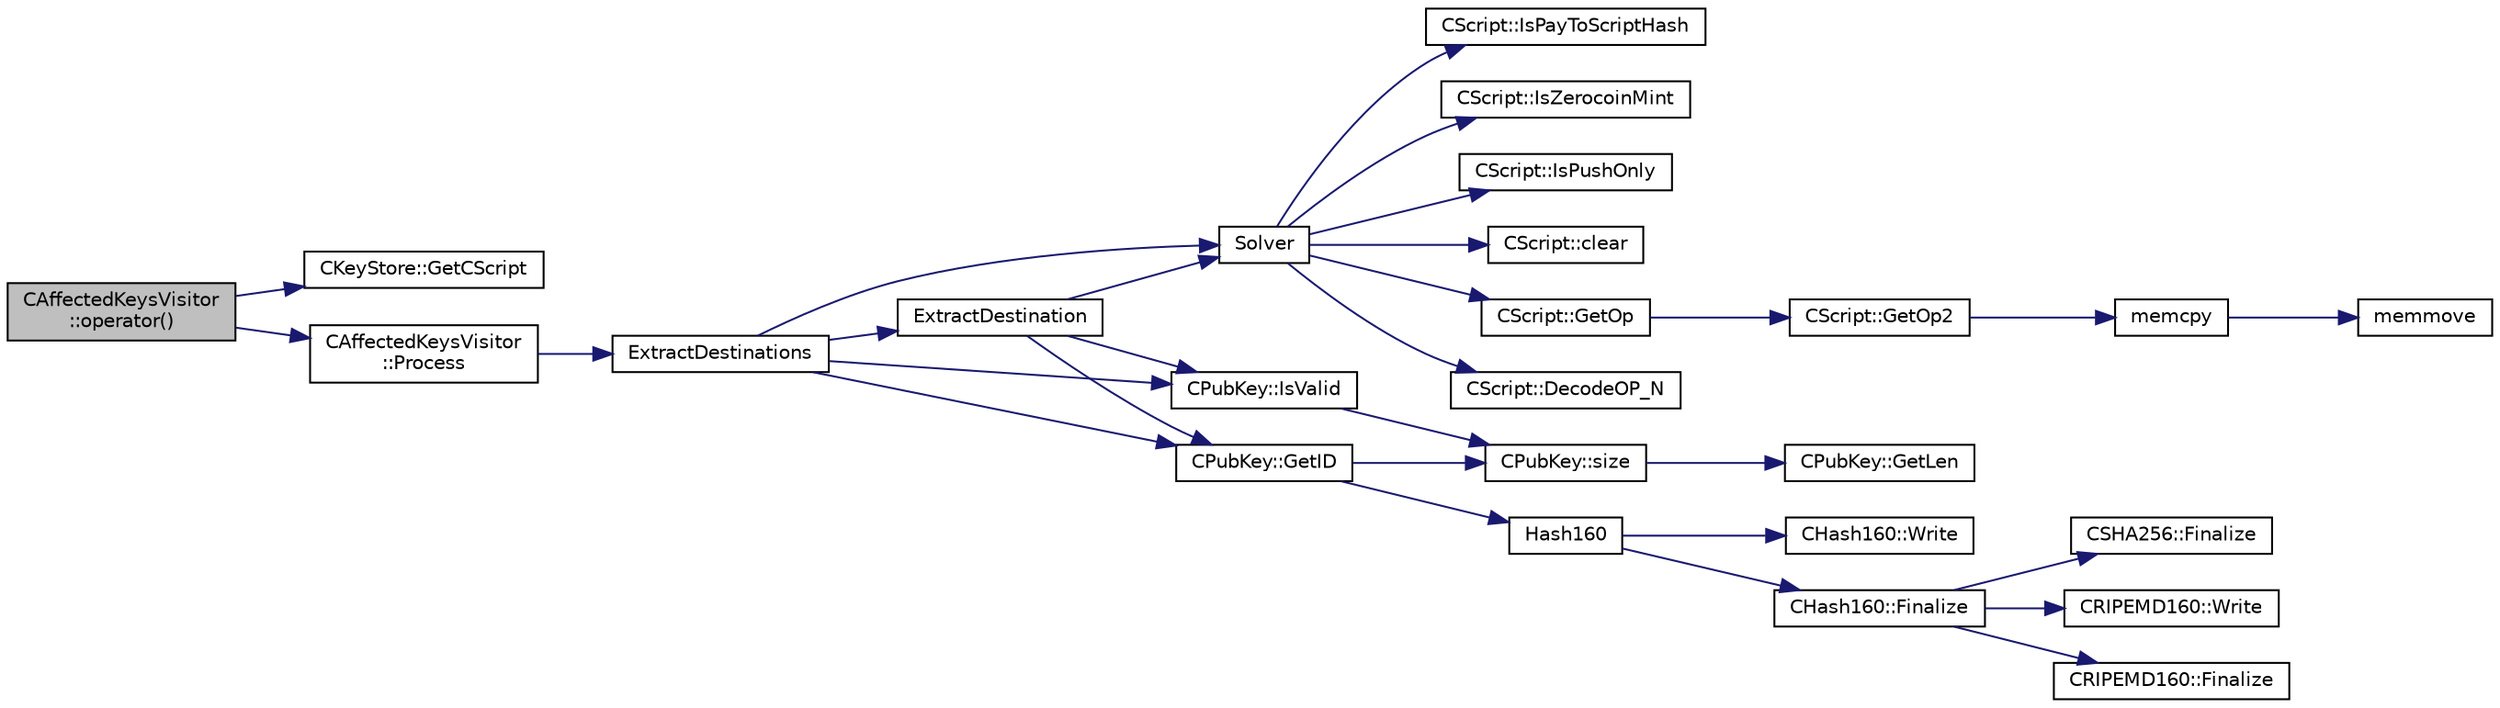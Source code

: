 digraph "CAffectedKeysVisitor::operator()"
{
  edge [fontname="Helvetica",fontsize="10",labelfontname="Helvetica",labelfontsize="10"];
  node [fontname="Helvetica",fontsize="10",shape=record];
  rankdir="LR";
  Node5 [label="CAffectedKeysVisitor\l::operator()",height=0.2,width=0.4,color="black", fillcolor="grey75", style="filled", fontcolor="black"];
  Node5 -> Node6 [color="midnightblue",fontsize="10",style="solid",fontname="Helvetica"];
  Node6 [label="CKeyStore::GetCScript",height=0.2,width=0.4,color="black", fillcolor="white", style="filled",URL="$class_c_key_store.html#ae6bf4dbeb0705e199250e48aa5d34264"];
  Node5 -> Node7 [color="midnightblue",fontsize="10",style="solid",fontname="Helvetica"];
  Node7 [label="CAffectedKeysVisitor\l::Process",height=0.2,width=0.4,color="black", fillcolor="white", style="filled",URL="$class_c_affected_keys_visitor.html#a749859ce2a826e2d60c8fe31685efae3"];
  Node7 -> Node8 [color="midnightblue",fontsize="10",style="solid",fontname="Helvetica"];
  Node8 [label="ExtractDestinations",height=0.2,width=0.4,color="black", fillcolor="white", style="filled",URL="$standard_8cpp.html#a6948ee6aa422ed8a5ffe06ddc77a55d8"];
  Node8 -> Node9 [color="midnightblue",fontsize="10",style="solid",fontname="Helvetica"];
  Node9 [label="Solver",height=0.2,width=0.4,color="black", fillcolor="white", style="filled",URL="$standard_8cpp.html#a6ee6be50bff44464e905680c6fcee6dc",tooltip="Return public keys or hashes from scriptPubKey, for &#39;standard&#39; transaction types. ..."];
  Node9 -> Node10 [color="midnightblue",fontsize="10",style="solid",fontname="Helvetica"];
  Node10 [label="CScript::IsPayToScriptHash",height=0.2,width=0.4,color="black", fillcolor="white", style="filled",URL="$class_c_script.html#a0c3729c606d318923dc06f95d85a0971"];
  Node9 -> Node11 [color="midnightblue",fontsize="10",style="solid",fontname="Helvetica"];
  Node11 [label="CScript::IsZerocoinMint",height=0.2,width=0.4,color="black", fillcolor="white", style="filled",URL="$class_c_script.html#aadeaf93bd9c00abc9e20d082051adac8"];
  Node9 -> Node12 [color="midnightblue",fontsize="10",style="solid",fontname="Helvetica"];
  Node12 [label="CScript::IsPushOnly",height=0.2,width=0.4,color="black", fillcolor="white", style="filled",URL="$class_c_script.html#a090905f875fa5a40e616b319de8e973f",tooltip="Called by IsStandardTx and P2SH/BIP62 VerifyScript (which makes it consensus-critical). "];
  Node9 -> Node13 [color="midnightblue",fontsize="10",style="solid",fontname="Helvetica"];
  Node13 [label="CScript::clear",height=0.2,width=0.4,color="black", fillcolor="white", style="filled",URL="$class_c_script.html#a7b2baf842621f07c4939408acf63377c"];
  Node9 -> Node14 [color="midnightblue",fontsize="10",style="solid",fontname="Helvetica"];
  Node14 [label="CScript::GetOp",height=0.2,width=0.4,color="black", fillcolor="white", style="filled",URL="$class_c_script.html#a94635ed93d8d244ec3acfa83f9ecfe5f"];
  Node14 -> Node15 [color="midnightblue",fontsize="10",style="solid",fontname="Helvetica"];
  Node15 [label="CScript::GetOp2",height=0.2,width=0.4,color="black", fillcolor="white", style="filled",URL="$class_c_script.html#aac2dbe75742054049b0c6de0e9473ef0"];
  Node15 -> Node16 [color="midnightblue",fontsize="10",style="solid",fontname="Helvetica"];
  Node16 [label="memcpy",height=0.2,width=0.4,color="black", fillcolor="white", style="filled",URL="$glibc__compat_8cpp.html#a0f46826ab0466591e136db24394923cf"];
  Node16 -> Node17 [color="midnightblue",fontsize="10",style="solid",fontname="Helvetica"];
  Node17 [label="memmove",height=0.2,width=0.4,color="black", fillcolor="white", style="filled",URL="$glibc__compat_8cpp.html#a9778d49e9029dd75bc53ecbbf9f5e9a1"];
  Node9 -> Node18 [color="midnightblue",fontsize="10",style="solid",fontname="Helvetica"];
  Node18 [label="CScript::DecodeOP_N",height=0.2,width=0.4,color="black", fillcolor="white", style="filled",URL="$class_c_script.html#a7f975fca06b3e9a17da8ba23c7647e2e",tooltip="Encode/decode small integers: "];
  Node8 -> Node19 [color="midnightblue",fontsize="10",style="solid",fontname="Helvetica"];
  Node19 [label="CPubKey::IsValid",height=0.2,width=0.4,color="black", fillcolor="white", style="filled",URL="$class_c_pub_key.html#a4fa94293cf8577fd039b9a133f6c7f30"];
  Node19 -> Node20 [color="midnightblue",fontsize="10",style="solid",fontname="Helvetica"];
  Node20 [label="CPubKey::size",height=0.2,width=0.4,color="black", fillcolor="white", style="filled",URL="$class_c_pub_key.html#a6bb28fcf0a5f799c69f5b7269363b309",tooltip="Simple read-only vector-like interface to the pubkey data. "];
  Node20 -> Node21 [color="midnightblue",fontsize="10",style="solid",fontname="Helvetica"];
  Node21 [label="CPubKey::GetLen",height=0.2,width=0.4,color="black", fillcolor="white", style="filled",URL="$class_c_pub_key.html#a7dc71b3f037c84268dc22de97d7b65fb",tooltip="Compute the length of a pubkey with a given first byte. "];
  Node8 -> Node22 [color="midnightblue",fontsize="10",style="solid",fontname="Helvetica"];
  Node22 [label="CPubKey::GetID",height=0.2,width=0.4,color="black", fillcolor="white", style="filled",URL="$class_c_pub_key.html#a2675f7e6f72eff68e7a5227289feb021",tooltip="Get the KeyID of this public key (hash of its serialization) "];
  Node22 -> Node23 [color="midnightblue",fontsize="10",style="solid",fontname="Helvetica"];
  Node23 [label="Hash160",height=0.2,width=0.4,color="black", fillcolor="white", style="filled",URL="$hash_8h.html#a4490f70ddae16e9e48460a0416a48a6b",tooltip="Compute the 160-bit hash an object. "];
  Node23 -> Node24 [color="midnightblue",fontsize="10",style="solid",fontname="Helvetica"];
  Node24 [label="CHash160::Write",height=0.2,width=0.4,color="black", fillcolor="white", style="filled",URL="$class_c_hash160.html#af56cdd9443013eb68b246aa8450217f2"];
  Node23 -> Node25 [color="midnightblue",fontsize="10",style="solid",fontname="Helvetica"];
  Node25 [label="CHash160::Finalize",height=0.2,width=0.4,color="black", fillcolor="white", style="filled",URL="$class_c_hash160.html#a9bb08e1772002ae1a5d85017ba7952ee"];
  Node25 -> Node26 [color="midnightblue",fontsize="10",style="solid",fontname="Helvetica"];
  Node26 [label="CSHA256::Finalize",height=0.2,width=0.4,color="black", fillcolor="white", style="filled",URL="$class_c_s_h_a256.html#a4259230be0caefa590bc324fc12b9b90"];
  Node25 -> Node27 [color="midnightblue",fontsize="10",style="solid",fontname="Helvetica"];
  Node27 [label="CRIPEMD160::Write",height=0.2,width=0.4,color="black", fillcolor="white", style="filled",URL="$class_c_r_i_p_e_m_d160.html#a221143b9d94af623d07c4f4ba1bf6007"];
  Node25 -> Node28 [color="midnightblue",fontsize="10",style="solid",fontname="Helvetica"];
  Node28 [label="CRIPEMD160::Finalize",height=0.2,width=0.4,color="black", fillcolor="white", style="filled",URL="$class_c_r_i_p_e_m_d160.html#a2a11566fbf9d1339b819833313fc4e51"];
  Node22 -> Node20 [color="midnightblue",fontsize="10",style="solid",fontname="Helvetica"];
  Node8 -> Node29 [color="midnightblue",fontsize="10",style="solid",fontname="Helvetica"];
  Node29 [label="ExtractDestination",height=0.2,width=0.4,color="black", fillcolor="white", style="filled",URL="$standard_8cpp.html#a951f7e601746ae076afdf3169ecca2fc"];
  Node29 -> Node9 [color="midnightblue",fontsize="10",style="solid",fontname="Helvetica"];
  Node29 -> Node19 [color="midnightblue",fontsize="10",style="solid",fontname="Helvetica"];
  Node29 -> Node22 [color="midnightblue",fontsize="10",style="solid",fontname="Helvetica"];
}
